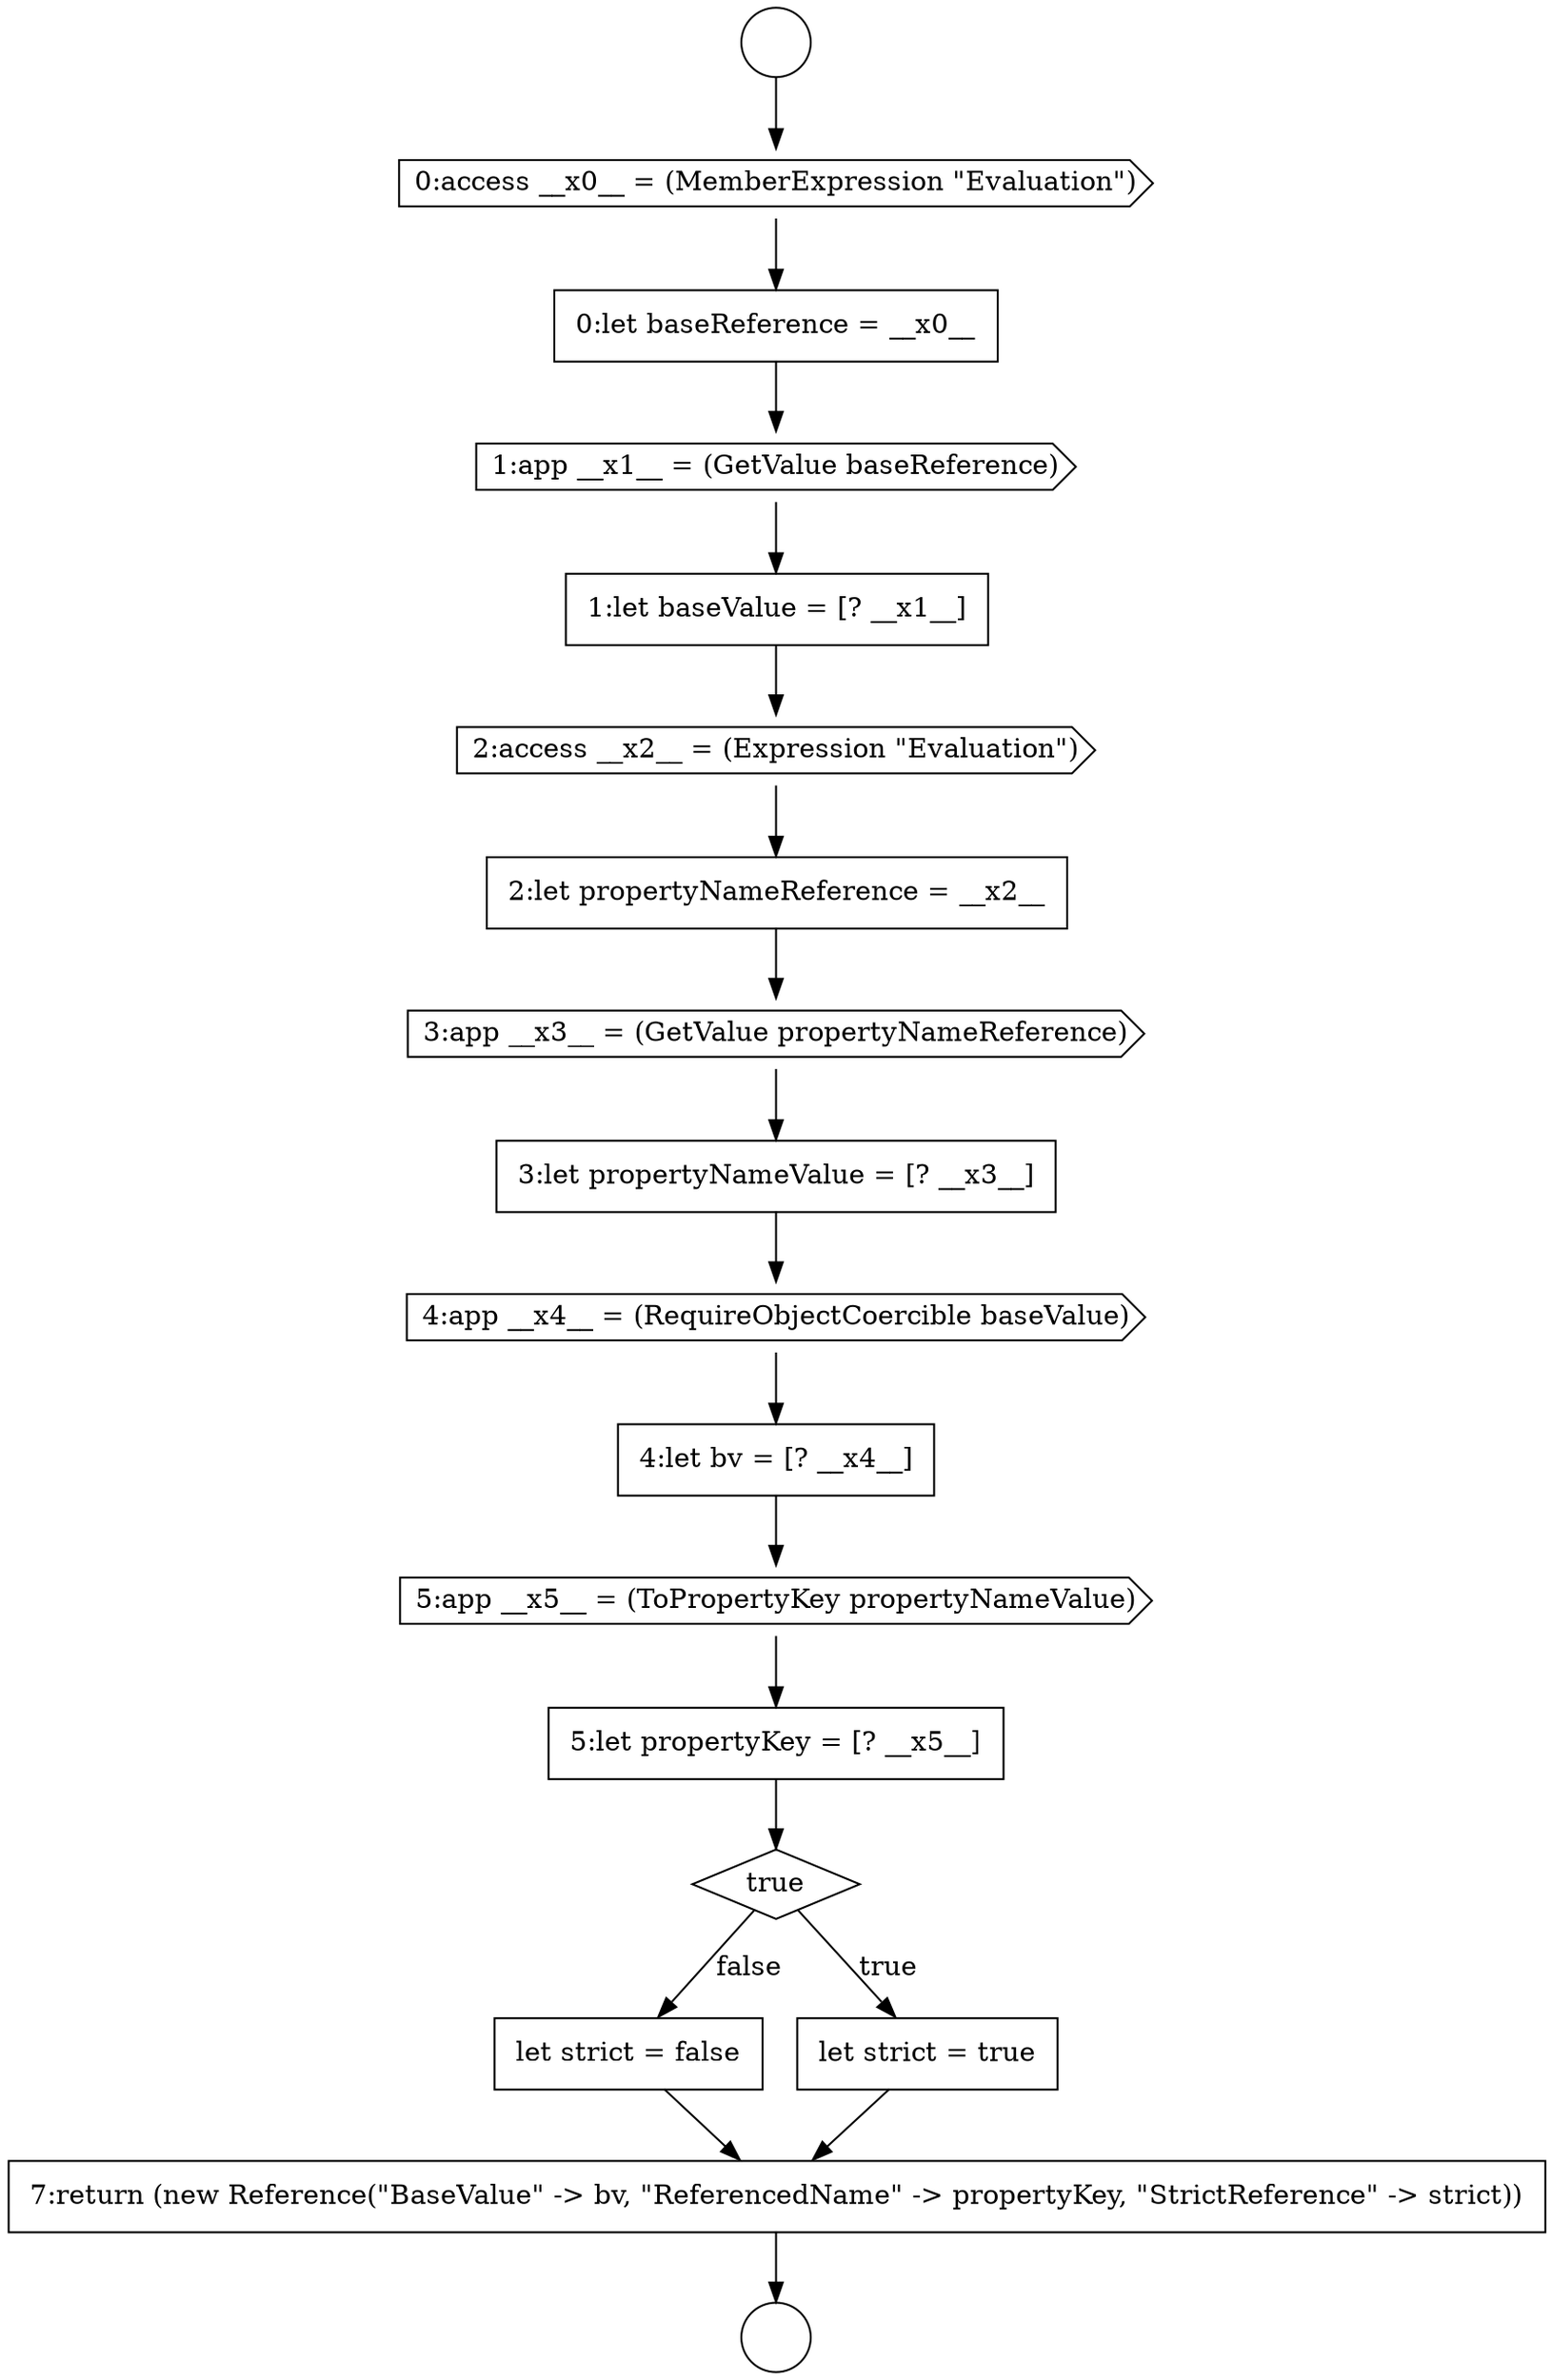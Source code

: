 digraph {
  node4105 [shape=cds, label=<<font color="black">0:access __x0__ = (MemberExpression &quot;Evaluation&quot;)</font>> color="black" fillcolor="white" style=filled]
  node4110 [shape=none, margin=0, label=<<font color="black">
    <table border="0" cellborder="1" cellspacing="0" cellpadding="10">
      <tr><td align="left">2:let propertyNameReference = __x2__</td></tr>
    </table>
  </font>> color="black" fillcolor="white" style=filled]
  node4119 [shape=none, margin=0, label=<<font color="black">
    <table border="0" cellborder="1" cellspacing="0" cellpadding="10">
      <tr><td align="left">let strict = false</td></tr>
    </table>
  </font>> color="black" fillcolor="white" style=filled]
  node4115 [shape=cds, label=<<font color="black">5:app __x5__ = (ToPropertyKey propertyNameValue)</font>> color="black" fillcolor="white" style=filled]
  node4104 [shape=circle label=" " color="black" fillcolor="white" style=filled]
  node4120 [shape=none, margin=0, label=<<font color="black">
    <table border="0" cellborder="1" cellspacing="0" cellpadding="10">
      <tr><td align="left">7:return (new Reference(&quot;BaseValue&quot; -&gt; bv, &quot;ReferencedName&quot; -&gt; propertyKey, &quot;StrictReference&quot; -&gt; strict))</td></tr>
    </table>
  </font>> color="black" fillcolor="white" style=filled]
  node4116 [shape=none, margin=0, label=<<font color="black">
    <table border="0" cellborder="1" cellspacing="0" cellpadding="10">
      <tr><td align="left">5:let propertyKey = [? __x5__]</td></tr>
    </table>
  </font>> color="black" fillcolor="white" style=filled]
  node4112 [shape=none, margin=0, label=<<font color="black">
    <table border="0" cellborder="1" cellspacing="0" cellpadding="10">
      <tr><td align="left">3:let propertyNameValue = [? __x3__]</td></tr>
    </table>
  </font>> color="black" fillcolor="white" style=filled]
  node4107 [shape=cds, label=<<font color="black">1:app __x1__ = (GetValue baseReference)</font>> color="black" fillcolor="white" style=filled]
  node4103 [shape=circle label=" " color="black" fillcolor="white" style=filled]
  node4113 [shape=cds, label=<<font color="black">4:app __x4__ = (RequireObjectCoercible baseValue)</font>> color="black" fillcolor="white" style=filled]
  node4117 [shape=diamond, label=<<font color="black">true</font>> color="black" fillcolor="white" style=filled]
  node4114 [shape=none, margin=0, label=<<font color="black">
    <table border="0" cellborder="1" cellspacing="0" cellpadding="10">
      <tr><td align="left">4:let bv = [? __x4__]</td></tr>
    </table>
  </font>> color="black" fillcolor="white" style=filled]
  node4118 [shape=none, margin=0, label=<<font color="black">
    <table border="0" cellborder="1" cellspacing="0" cellpadding="10">
      <tr><td align="left">let strict = true</td></tr>
    </table>
  </font>> color="black" fillcolor="white" style=filled]
  node4108 [shape=none, margin=0, label=<<font color="black">
    <table border="0" cellborder="1" cellspacing="0" cellpadding="10">
      <tr><td align="left">1:let baseValue = [? __x1__]</td></tr>
    </table>
  </font>> color="black" fillcolor="white" style=filled]
  node4109 [shape=cds, label=<<font color="black">2:access __x2__ = (Expression &quot;Evaluation&quot;)</font>> color="black" fillcolor="white" style=filled]
  node4106 [shape=none, margin=0, label=<<font color="black">
    <table border="0" cellborder="1" cellspacing="0" cellpadding="10">
      <tr><td align="left">0:let baseReference = __x0__</td></tr>
    </table>
  </font>> color="black" fillcolor="white" style=filled]
  node4111 [shape=cds, label=<<font color="black">3:app __x3__ = (GetValue propertyNameReference)</font>> color="black" fillcolor="white" style=filled]
  node4107 -> node4108 [ color="black"]
  node4106 -> node4107 [ color="black"]
  node4105 -> node4106 [ color="black"]
  node4111 -> node4112 [ color="black"]
  node4119 -> node4120 [ color="black"]
  node4114 -> node4115 [ color="black"]
  node4116 -> node4117 [ color="black"]
  node4113 -> node4114 [ color="black"]
  node4108 -> node4109 [ color="black"]
  node4112 -> node4113 [ color="black"]
  node4118 -> node4120 [ color="black"]
  node4109 -> node4110 [ color="black"]
  node4117 -> node4118 [label=<<font color="black">true</font>> color="black"]
  node4117 -> node4119 [label=<<font color="black">false</font>> color="black"]
  node4110 -> node4111 [ color="black"]
  node4120 -> node4104 [ color="black"]
  node4103 -> node4105 [ color="black"]
  node4115 -> node4116 [ color="black"]
}

